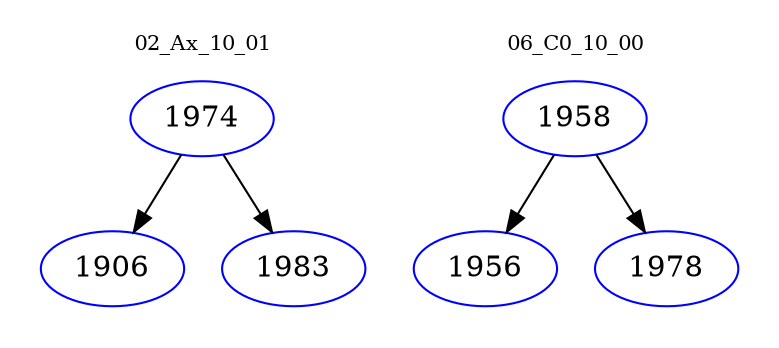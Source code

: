 digraph{
subgraph cluster_0 {
color = white
label = "02_Ax_10_01";
fontsize=10;
T0_1974 [label="1974", color="blue"]
T0_1974 -> T0_1906 [color="black"]
T0_1906 [label="1906", color="blue"]
T0_1974 -> T0_1983 [color="black"]
T0_1983 [label="1983", color="blue"]
}
subgraph cluster_1 {
color = white
label = "06_C0_10_00";
fontsize=10;
T1_1958 [label="1958", color="blue"]
T1_1958 -> T1_1956 [color="black"]
T1_1956 [label="1956", color="blue"]
T1_1958 -> T1_1978 [color="black"]
T1_1978 [label="1978", color="blue"]
}
}
